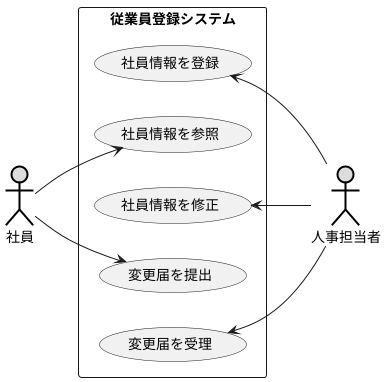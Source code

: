 @startuml 従業員登録システム
left to right direction
actor 社員#DDDDDD;line:Black;line.bold;
actor 人事担当者#DDDDDD;line:Black;line.bold;
rectangle 従業員登録システム {
    usecase 社員情報を登録
    usecase 社員情報を参照
    usecase 社員情報を修正
    usecase 変更届を提出
    usecase 変更届を受理

}
社員情報を登録 <-- 人事担当者
社員 --> 変更届を提出
社員 --> 社員情報を参照
変更届を受理 <-- 人事担当者
社員情報を修正 <-- 人事担当者
@enduml